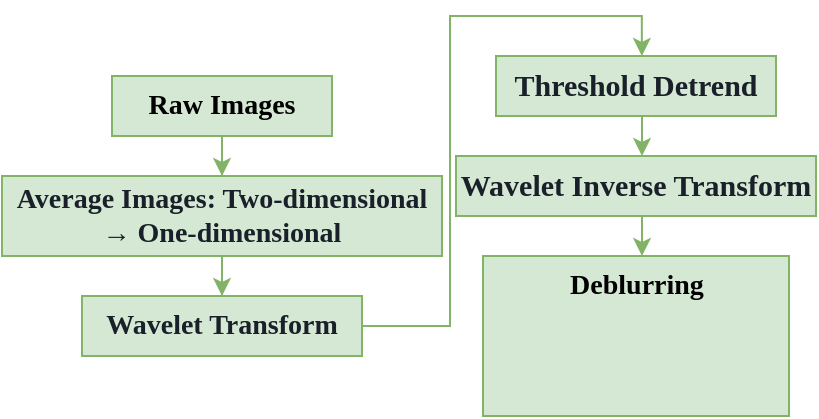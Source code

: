 <mxfile version="26.2.9">
  <diagram name="Page-1" id="G5ScMDMeG9ku_5hFClL5">
    <mxGraphModel dx="597" dy="356" grid="1" gridSize="10" guides="1" tooltips="1" connect="1" arrows="1" fold="1" page="1" pageScale="1" pageWidth="827" pageHeight="1169" math="0" shadow="0">
      <root>
        <mxCell id="0" />
        <mxCell id="1" parent="0" />
        <mxCell id="NAgnXPQE6G2grFAL6IyC-3" value="" style="edgeStyle=orthogonalEdgeStyle;rounded=0;orthogonalLoop=1;jettySize=auto;html=1;fillColor=#d5e8d4;strokeColor=#82b366;labelBackgroundColor=none;arcSize=14;" parent="1" source="NAgnXPQE6G2grFAL6IyC-1" target="NAgnXPQE6G2grFAL6IyC-2" edge="1">
          <mxGeometry relative="1" as="geometry" />
        </mxCell>
        <mxCell id="NAgnXPQE6G2grFAL6IyC-1" value="Raw Images" style="rounded=0;whiteSpace=wrap;html=1;fontFamily=Times New Roman;fontSize=14;align=center;fillColor=#d5e8d4;strokeColor=#82b366;labelBackgroundColor=none;arcSize=14;fontStyle=1" parent="1" vertex="1">
          <mxGeometry x="325" y="100" width="110" height="30" as="geometry" />
        </mxCell>
        <mxCell id="NAgnXPQE6G2grFAL6IyC-5" value="" style="edgeStyle=orthogonalEdgeStyle;rounded=0;orthogonalLoop=1;jettySize=auto;html=1;fillColor=#d5e8d4;strokeColor=#82b366;labelBackgroundColor=none;arcSize=14;" parent="1" source="NAgnXPQE6G2grFAL6IyC-2" target="NAgnXPQE6G2grFAL6IyC-4" edge="1">
          <mxGeometry relative="1" as="geometry" />
        </mxCell>
        <mxCell id="NAgnXPQE6G2grFAL6IyC-2" value="&lt;span style=&quot;color: rgb(26, 32, 41); text-align: left;&quot;&gt;Average Images: Two-dimensional → One-dimensional&lt;/span&gt;" style="whiteSpace=wrap;html=1;rounded=0;fontFamily=Times New Roman;fontSize=14;fillColor=#d5e8d4;strokeColor=#82b366;labelBackgroundColor=none;arcSize=14;fontStyle=1" parent="1" vertex="1">
          <mxGeometry x="270" y="150" width="220" height="40" as="geometry" />
        </mxCell>
        <mxCell id="NAgnXPQE6G2grFAL6IyC-8" value="" style="edgeStyle=orthogonalEdgeStyle;rounded=0;orthogonalLoop=1;jettySize=auto;html=1;fillColor=#d5e8d4;strokeColor=#82b366;labelBackgroundColor=none;arcSize=14;entryX=0.521;entryY=0;entryDx=0;entryDy=0;entryPerimeter=0;" parent="1" target="NAgnXPQE6G2grFAL6IyC-7" edge="1">
          <mxGeometry relative="1" as="geometry">
            <mxPoint x="444" y="225" as="sourcePoint" />
            <mxPoint x="582" y="90" as="targetPoint" />
            <Array as="points">
              <mxPoint x="494" y="225" />
              <mxPoint x="494" y="70" />
              <mxPoint x="590" y="70" />
            </Array>
          </mxGeometry>
        </mxCell>
        <mxCell id="NAgnXPQE6G2grFAL6IyC-4" value="&lt;span style=&quot;color: rgb(26, 32, 41); text-align: left;&quot;&gt;Wavelet Transform&lt;/span&gt;" style="whiteSpace=wrap;html=1;fontSize=14;fontFamily=Times New Roman;rounded=0;fillColor=#d5e8d4;strokeColor=#82b366;labelBackgroundColor=none;arcSize=14;fontStyle=1" parent="1" vertex="1">
          <mxGeometry x="310" y="210" width="140" height="30" as="geometry" />
        </mxCell>
        <mxCell id="NAgnXPQE6G2grFAL6IyC-6" style="edgeStyle=orthogonalEdgeStyle;rounded=0;orthogonalLoop=1;jettySize=auto;html=1;exitX=0.5;exitY=1;exitDx=0;exitDy=0;fillColor=#d5e8d4;strokeColor=#82b366;labelBackgroundColor=none;arcSize=14;" parent="1" source="NAgnXPQE6G2grFAL6IyC-2" target="NAgnXPQE6G2grFAL6IyC-2" edge="1">
          <mxGeometry relative="1" as="geometry" />
        </mxCell>
        <mxCell id="xEvmoVWH2HvcU4wR7d0W-2" value="" style="edgeStyle=orthogonalEdgeStyle;rounded=0;orthogonalLoop=1;jettySize=auto;html=1;fillColor=#d5e8d4;strokeColor=#82b366;" edge="1" parent="1" source="NAgnXPQE6G2grFAL6IyC-7" target="NAgnXPQE6G2grFAL6IyC-9">
          <mxGeometry relative="1" as="geometry">
            <Array as="points">
              <mxPoint x="590" y="130" />
              <mxPoint x="590" y="130" />
            </Array>
          </mxGeometry>
        </mxCell>
        <mxCell id="NAgnXPQE6G2grFAL6IyC-7" value="&lt;span style=&quot;color: rgb(26, 32, 41); font-size: 15px; text-align: left;&quot;&gt;Threshold Detrend&lt;/span&gt;" style="whiteSpace=wrap;html=1;fontSize=14;fontFamily=Times New Roman;rounded=0;fillColor=#d5e8d4;strokeColor=#82b366;labelBackgroundColor=none;arcSize=14;fontStyle=1" parent="1" vertex="1">
          <mxGeometry x="517" y="90" width="140" height="30" as="geometry" />
        </mxCell>
        <mxCell id="xEvmoVWH2HvcU4wR7d0W-4" value="" style="edgeStyle=orthogonalEdgeStyle;rounded=0;orthogonalLoop=1;jettySize=auto;html=1;fillColor=#d5e8d4;strokeColor=#82b366;" edge="1" parent="1" source="NAgnXPQE6G2grFAL6IyC-9" target="xEvmoVWH2HvcU4wR7d0W-3">
          <mxGeometry relative="1" as="geometry">
            <Array as="points">
              <mxPoint x="590" y="180" />
              <mxPoint x="590" y="180" />
            </Array>
          </mxGeometry>
        </mxCell>
        <mxCell id="NAgnXPQE6G2grFAL6IyC-9" value="&lt;span style=&quot;color: rgb(26, 32, 41); font-size: 15px; text-align: left;&quot;&gt;Wavelet Inverse Transform&lt;/span&gt;" style="whiteSpace=wrap;html=1;fontSize=14;fontFamily=Times New Roman;rounded=0;fillColor=#d5e8d4;strokeColor=#82b366;labelBackgroundColor=none;arcSize=14;fontStyle=1" parent="1" vertex="1">
          <mxGeometry x="497" y="140" width="180" height="30" as="geometry" />
        </mxCell>
        <mxCell id="xEvmoVWH2HvcU4wR7d0W-3" value="Deblurring&lt;div&gt;&lt;br&gt;&lt;/div&gt;&lt;div&gt;&lt;br&gt;&lt;/div&gt;&lt;div&gt;&lt;br&gt;&lt;/div&gt;" style="whiteSpace=wrap;html=1;fontSize=14;fontFamily=Times New Roman;fillColor=#d5e8d4;strokeColor=#82b366;rounded=0;labelBackgroundColor=none;arcSize=14;fontStyle=1" vertex="1" parent="1">
          <mxGeometry x="510.5" y="190" width="153" height="80" as="geometry" />
        </mxCell>
      </root>
    </mxGraphModel>
  </diagram>
</mxfile>
